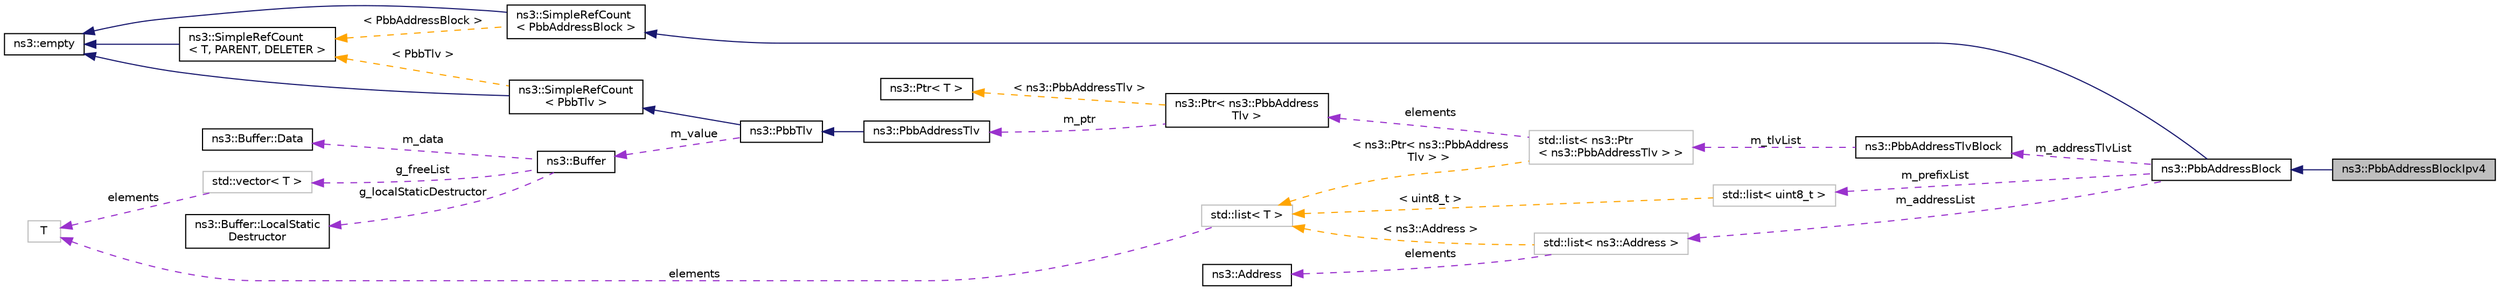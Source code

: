 digraph "ns3::PbbAddressBlockIpv4"
{
 // LATEX_PDF_SIZE
  edge [fontname="Helvetica",fontsize="10",labelfontname="Helvetica",labelfontsize="10"];
  node [fontname="Helvetica",fontsize="10",shape=record];
  rankdir="LR";
  Node1 [label="ns3::PbbAddressBlockIpv4",height=0.2,width=0.4,color="black", fillcolor="grey75", style="filled", fontcolor="black",tooltip="Concrete IPv4 specific PbbAddressBlock."];
  Node2 -> Node1 [dir="back",color="midnightblue",fontsize="10",style="solid",fontname="Helvetica"];
  Node2 [label="ns3::PbbAddressBlock",height=0.2,width=0.4,color="black", fillcolor="white", style="filled",URL="$classns3_1_1_pbb_address_block.html",tooltip="An Address Block and its associated Address TLV Blocks."];
  Node3 -> Node2 [dir="back",color="midnightblue",fontsize="10",style="solid",fontname="Helvetica"];
  Node3 [label="ns3::SimpleRefCount\l\< PbbAddressBlock \>",height=0.2,width=0.4,color="black", fillcolor="white", style="filled",URL="$classns3_1_1_simple_ref_count.html",tooltip=" "];
  Node4 -> Node3 [dir="back",color="midnightblue",fontsize="10",style="solid",fontname="Helvetica"];
  Node4 [label="ns3::empty",height=0.2,width=0.4,color="black", fillcolor="white", style="filled",URL="$classns3_1_1empty.html",tooltip="make Callback use a separate empty type"];
  Node5 -> Node3 [dir="back",color="orange",fontsize="10",style="dashed",label=" \< PbbAddressBlock \>" ,fontname="Helvetica"];
  Node5 [label="ns3::SimpleRefCount\l\< T, PARENT, DELETER \>",height=0.2,width=0.4,color="black", fillcolor="white", style="filled",URL="$classns3_1_1_simple_ref_count.html",tooltip="A template-based reference counting class."];
  Node4 -> Node5 [dir="back",color="midnightblue",fontsize="10",style="solid",fontname="Helvetica"];
  Node6 -> Node2 [dir="back",color="darkorchid3",fontsize="10",style="dashed",label=" m_addressTlvList" ,fontname="Helvetica"];
  Node6 [label="ns3::PbbAddressTlvBlock",height=0.2,width=0.4,color="black", fillcolor="white", style="filled",URL="$classns3_1_1_pbb_address_tlv_block.html",tooltip="A block of Address TLVs (PbbAddressTlv)."];
  Node7 -> Node6 [dir="back",color="darkorchid3",fontsize="10",style="dashed",label=" m_tlvList" ,fontname="Helvetica"];
  Node7 [label="std::list\< ns3::Ptr\l\< ns3::PbbAddressTlv \> \>",height=0.2,width=0.4,color="grey75", fillcolor="white", style="filled",tooltip=" "];
  Node8 -> Node7 [dir="back",color="darkorchid3",fontsize="10",style="dashed",label=" elements" ,fontname="Helvetica"];
  Node8 [label="ns3::Ptr\< ns3::PbbAddress\lTlv \>",height=0.2,width=0.4,color="black", fillcolor="white", style="filled",URL="$classns3_1_1_ptr.html",tooltip=" "];
  Node9 -> Node8 [dir="back",color="darkorchid3",fontsize="10",style="dashed",label=" m_ptr" ,fontname="Helvetica"];
  Node9 [label="ns3::PbbAddressTlv",height=0.2,width=0.4,color="black", fillcolor="white", style="filled",URL="$classns3_1_1_pbb_address_tlv.html",tooltip="An Address TLV."];
  Node10 -> Node9 [dir="back",color="midnightblue",fontsize="10",style="solid",fontname="Helvetica"];
  Node10 [label="ns3::PbbTlv",height=0.2,width=0.4,color="black", fillcolor="white", style="filled",URL="$classns3_1_1_pbb_tlv.html",tooltip="A packet or message TLV."];
  Node11 -> Node10 [dir="back",color="midnightblue",fontsize="10",style="solid",fontname="Helvetica"];
  Node11 [label="ns3::SimpleRefCount\l\< PbbTlv \>",height=0.2,width=0.4,color="black", fillcolor="white", style="filled",URL="$classns3_1_1_simple_ref_count.html",tooltip=" "];
  Node4 -> Node11 [dir="back",color="midnightblue",fontsize="10",style="solid",fontname="Helvetica"];
  Node5 -> Node11 [dir="back",color="orange",fontsize="10",style="dashed",label=" \< PbbTlv \>" ,fontname="Helvetica"];
  Node12 -> Node10 [dir="back",color="darkorchid3",fontsize="10",style="dashed",label=" m_value" ,fontname="Helvetica"];
  Node12 [label="ns3::Buffer",height=0.2,width=0.4,color="black", fillcolor="white", style="filled",URL="$classns3_1_1_buffer.html",tooltip="automatically resized byte buffer"];
  Node13 -> Node12 [dir="back",color="darkorchid3",fontsize="10",style="dashed",label=" m_data" ,fontname="Helvetica"];
  Node13 [label="ns3::Buffer::Data",height=0.2,width=0.4,color="black", fillcolor="white", style="filled",URL="$structns3_1_1_buffer_1_1_data.html",tooltip="This data structure is variable-sized through its last member whose size is determined at allocation ..."];
  Node14 -> Node12 [dir="back",color="darkorchid3",fontsize="10",style="dashed",label=" g_localStaticDestructor" ,fontname="Helvetica"];
  Node14 [label="ns3::Buffer::LocalStatic\lDestructor",height=0.2,width=0.4,color="black", fillcolor="white", style="filled",URL="$structns3_1_1_buffer_1_1_local_static_destructor.html",tooltip="Local static destructor structure."];
  Node15 -> Node12 [dir="back",color="darkorchid3",fontsize="10",style="dashed",label=" g_freeList" ,fontname="Helvetica"];
  Node15 [label="std::vector\< T \>",height=0.2,width=0.4,color="grey75", fillcolor="white", style="filled",tooltip=" "];
  Node16 -> Node15 [dir="back",color="darkorchid3",fontsize="10",style="dashed",label=" elements" ,fontname="Helvetica"];
  Node16 [label="T",height=0.2,width=0.4,color="grey75", fillcolor="white", style="filled",tooltip=" "];
  Node17 -> Node8 [dir="back",color="orange",fontsize="10",style="dashed",label=" \< ns3::PbbAddressTlv \>" ,fontname="Helvetica"];
  Node17 [label="ns3::Ptr\< T \>",height=0.2,width=0.4,color="black", fillcolor="white", style="filled",URL="$classns3_1_1_ptr.html",tooltip="Smart pointer class similar to boost::intrusive_ptr."];
  Node18 -> Node7 [dir="back",color="orange",fontsize="10",style="dashed",label=" \< ns3::Ptr\< ns3::PbbAddress\lTlv \> \>" ,fontname="Helvetica"];
  Node18 [label="std::list\< T \>",height=0.2,width=0.4,color="grey75", fillcolor="white", style="filled",tooltip=" "];
  Node16 -> Node18 [dir="back",color="darkorchid3",fontsize="10",style="dashed",label=" elements" ,fontname="Helvetica"];
  Node19 -> Node2 [dir="back",color="darkorchid3",fontsize="10",style="dashed",label=" m_addressList" ,fontname="Helvetica"];
  Node19 [label="std::list\< ns3::Address \>",height=0.2,width=0.4,color="grey75", fillcolor="white", style="filled",tooltip=" "];
  Node20 -> Node19 [dir="back",color="darkorchid3",fontsize="10",style="dashed",label=" elements" ,fontname="Helvetica"];
  Node20 [label="ns3::Address",height=0.2,width=0.4,color="black", fillcolor="white", style="filled",URL="$classns3_1_1_address.html",tooltip="a polymophic address class"];
  Node18 -> Node19 [dir="back",color="orange",fontsize="10",style="dashed",label=" \< ns3::Address \>" ,fontname="Helvetica"];
  Node21 -> Node2 [dir="back",color="darkorchid3",fontsize="10",style="dashed",label=" m_prefixList" ,fontname="Helvetica"];
  Node21 [label="std::list\< uint8_t \>",height=0.2,width=0.4,color="grey75", fillcolor="white", style="filled",tooltip=" "];
  Node18 -> Node21 [dir="back",color="orange",fontsize="10",style="dashed",label=" \< uint8_t \>" ,fontname="Helvetica"];
}
